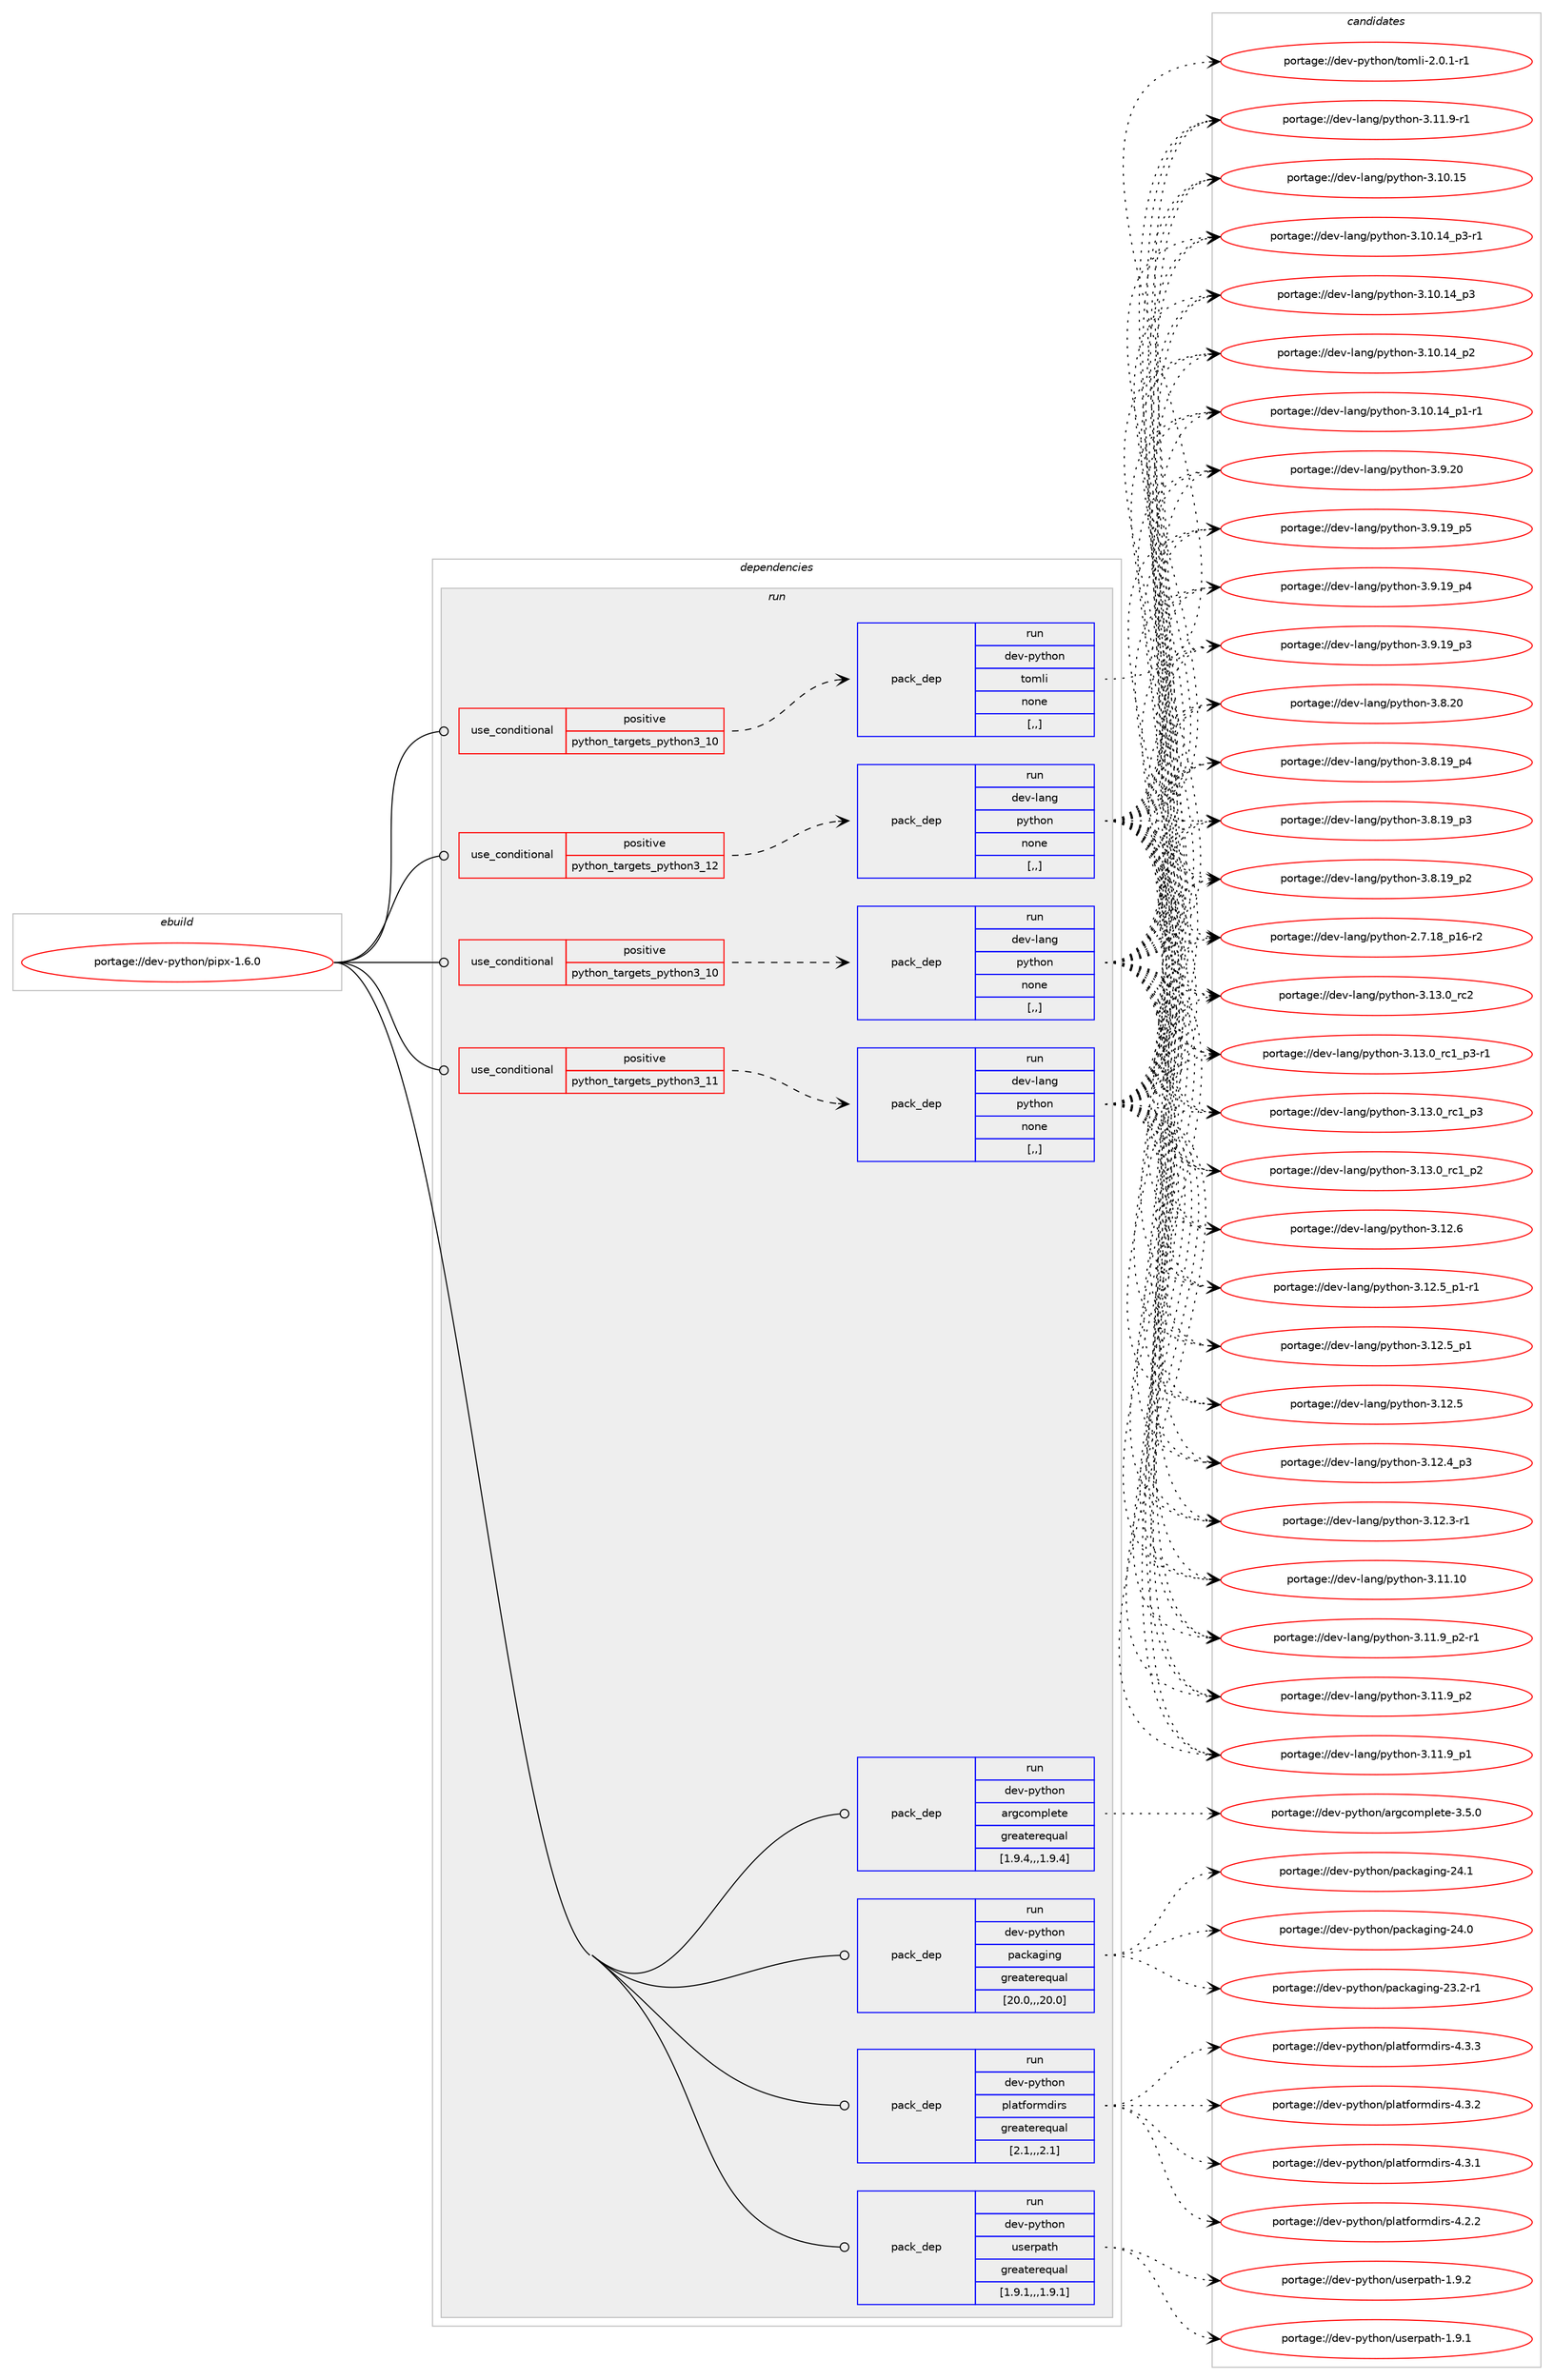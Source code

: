 digraph prolog {

# *************
# Graph options
# *************

newrank=true;
concentrate=true;
compound=true;
graph [rankdir=LR,fontname=Helvetica,fontsize=10,ranksep=1.5];#, ranksep=2.5, nodesep=0.2];
edge  [arrowhead=vee];
node  [fontname=Helvetica,fontsize=10];

# **********
# The ebuild
# **********

subgraph cluster_leftcol {
color=gray;
label=<<i>ebuild</i>>;
id [label="portage://dev-python/pipx-1.6.0", color=red, width=4, href="../dev-python/pipx-1.6.0.svg"];
}

# ****************
# The dependencies
# ****************

subgraph cluster_midcol {
color=gray;
label=<<i>dependencies</i>>;
subgraph cluster_compile {
fillcolor="#eeeeee";
style=filled;
label=<<i>compile</i>>;
}
subgraph cluster_compileandrun {
fillcolor="#eeeeee";
style=filled;
label=<<i>compile and run</i>>;
}
subgraph cluster_run {
fillcolor="#eeeeee";
style=filled;
label=<<i>run</i>>;
subgraph cond166505 {
dependency649252 [label=<<TABLE BORDER="0" CELLBORDER="1" CELLSPACING="0" CELLPADDING="4"><TR><TD ROWSPAN="3" CELLPADDING="10">use_conditional</TD></TR><TR><TD>positive</TD></TR><TR><TD>python_targets_python3_10</TD></TR></TABLE>>, shape=none, color=red];
subgraph pack477926 {
dependency649253 [label=<<TABLE BORDER="0" CELLBORDER="1" CELLSPACING="0" CELLPADDING="4" WIDTH="220"><TR><TD ROWSPAN="6" CELLPADDING="30">pack_dep</TD></TR><TR><TD WIDTH="110">run</TD></TR><TR><TD>dev-lang</TD></TR><TR><TD>python</TD></TR><TR><TD>none</TD></TR><TR><TD>[,,]</TD></TR></TABLE>>, shape=none, color=blue];
}
dependency649252:e -> dependency649253:w [weight=20,style="dashed",arrowhead="vee"];
}
id:e -> dependency649252:w [weight=20,style="solid",arrowhead="odot"];
subgraph cond166506 {
dependency649254 [label=<<TABLE BORDER="0" CELLBORDER="1" CELLSPACING="0" CELLPADDING="4"><TR><TD ROWSPAN="3" CELLPADDING="10">use_conditional</TD></TR><TR><TD>positive</TD></TR><TR><TD>python_targets_python3_10</TD></TR></TABLE>>, shape=none, color=red];
subgraph pack477927 {
dependency649255 [label=<<TABLE BORDER="0" CELLBORDER="1" CELLSPACING="0" CELLPADDING="4" WIDTH="220"><TR><TD ROWSPAN="6" CELLPADDING="30">pack_dep</TD></TR><TR><TD WIDTH="110">run</TD></TR><TR><TD>dev-python</TD></TR><TR><TD>tomli</TD></TR><TR><TD>none</TD></TR><TR><TD>[,,]</TD></TR></TABLE>>, shape=none, color=blue];
}
dependency649254:e -> dependency649255:w [weight=20,style="dashed",arrowhead="vee"];
}
id:e -> dependency649254:w [weight=20,style="solid",arrowhead="odot"];
subgraph cond166507 {
dependency649256 [label=<<TABLE BORDER="0" CELLBORDER="1" CELLSPACING="0" CELLPADDING="4"><TR><TD ROWSPAN="3" CELLPADDING="10">use_conditional</TD></TR><TR><TD>positive</TD></TR><TR><TD>python_targets_python3_11</TD></TR></TABLE>>, shape=none, color=red];
subgraph pack477928 {
dependency649257 [label=<<TABLE BORDER="0" CELLBORDER="1" CELLSPACING="0" CELLPADDING="4" WIDTH="220"><TR><TD ROWSPAN="6" CELLPADDING="30">pack_dep</TD></TR><TR><TD WIDTH="110">run</TD></TR><TR><TD>dev-lang</TD></TR><TR><TD>python</TD></TR><TR><TD>none</TD></TR><TR><TD>[,,]</TD></TR></TABLE>>, shape=none, color=blue];
}
dependency649256:e -> dependency649257:w [weight=20,style="dashed",arrowhead="vee"];
}
id:e -> dependency649256:w [weight=20,style="solid",arrowhead="odot"];
subgraph cond166508 {
dependency649258 [label=<<TABLE BORDER="0" CELLBORDER="1" CELLSPACING="0" CELLPADDING="4"><TR><TD ROWSPAN="3" CELLPADDING="10">use_conditional</TD></TR><TR><TD>positive</TD></TR><TR><TD>python_targets_python3_12</TD></TR></TABLE>>, shape=none, color=red];
subgraph pack477929 {
dependency649259 [label=<<TABLE BORDER="0" CELLBORDER="1" CELLSPACING="0" CELLPADDING="4" WIDTH="220"><TR><TD ROWSPAN="6" CELLPADDING="30">pack_dep</TD></TR><TR><TD WIDTH="110">run</TD></TR><TR><TD>dev-lang</TD></TR><TR><TD>python</TD></TR><TR><TD>none</TD></TR><TR><TD>[,,]</TD></TR></TABLE>>, shape=none, color=blue];
}
dependency649258:e -> dependency649259:w [weight=20,style="dashed",arrowhead="vee"];
}
id:e -> dependency649258:w [weight=20,style="solid",arrowhead="odot"];
subgraph pack477930 {
dependency649260 [label=<<TABLE BORDER="0" CELLBORDER="1" CELLSPACING="0" CELLPADDING="4" WIDTH="220"><TR><TD ROWSPAN="6" CELLPADDING="30">pack_dep</TD></TR><TR><TD WIDTH="110">run</TD></TR><TR><TD>dev-python</TD></TR><TR><TD>argcomplete</TD></TR><TR><TD>greaterequal</TD></TR><TR><TD>[1.9.4,,,1.9.4]</TD></TR></TABLE>>, shape=none, color=blue];
}
id:e -> dependency649260:w [weight=20,style="solid",arrowhead="odot"];
subgraph pack477931 {
dependency649261 [label=<<TABLE BORDER="0" CELLBORDER="1" CELLSPACING="0" CELLPADDING="4" WIDTH="220"><TR><TD ROWSPAN="6" CELLPADDING="30">pack_dep</TD></TR><TR><TD WIDTH="110">run</TD></TR><TR><TD>dev-python</TD></TR><TR><TD>packaging</TD></TR><TR><TD>greaterequal</TD></TR><TR><TD>[20.0,,,20.0]</TD></TR></TABLE>>, shape=none, color=blue];
}
id:e -> dependency649261:w [weight=20,style="solid",arrowhead="odot"];
subgraph pack477932 {
dependency649262 [label=<<TABLE BORDER="0" CELLBORDER="1" CELLSPACING="0" CELLPADDING="4" WIDTH="220"><TR><TD ROWSPAN="6" CELLPADDING="30">pack_dep</TD></TR><TR><TD WIDTH="110">run</TD></TR><TR><TD>dev-python</TD></TR><TR><TD>platformdirs</TD></TR><TR><TD>greaterequal</TD></TR><TR><TD>[2.1,,,2.1]</TD></TR></TABLE>>, shape=none, color=blue];
}
id:e -> dependency649262:w [weight=20,style="solid",arrowhead="odot"];
subgraph pack477933 {
dependency649263 [label=<<TABLE BORDER="0" CELLBORDER="1" CELLSPACING="0" CELLPADDING="4" WIDTH="220"><TR><TD ROWSPAN="6" CELLPADDING="30">pack_dep</TD></TR><TR><TD WIDTH="110">run</TD></TR><TR><TD>dev-python</TD></TR><TR><TD>userpath</TD></TR><TR><TD>greaterequal</TD></TR><TR><TD>[1.9.1,,,1.9.1]</TD></TR></TABLE>>, shape=none, color=blue];
}
id:e -> dependency649263:w [weight=20,style="solid",arrowhead="odot"];
}
}

# **************
# The candidates
# **************

subgraph cluster_choices {
rank=same;
color=gray;
label=<<i>candidates</i>>;

subgraph choice477926 {
color=black;
nodesep=1;
choice10010111845108971101034711212111610411111045514649514648951149950 [label="portage://dev-lang/python-3.13.0_rc2", color=red, width=4,href="../dev-lang/python-3.13.0_rc2.svg"];
choice1001011184510897110103471121211161041111104551464951464895114994995112514511449 [label="portage://dev-lang/python-3.13.0_rc1_p3-r1", color=red, width=4,href="../dev-lang/python-3.13.0_rc1_p3-r1.svg"];
choice100101118451089711010347112121116104111110455146495146489511499499511251 [label="portage://dev-lang/python-3.13.0_rc1_p3", color=red, width=4,href="../dev-lang/python-3.13.0_rc1_p3.svg"];
choice100101118451089711010347112121116104111110455146495146489511499499511250 [label="portage://dev-lang/python-3.13.0_rc1_p2", color=red, width=4,href="../dev-lang/python-3.13.0_rc1_p2.svg"];
choice10010111845108971101034711212111610411111045514649504654 [label="portage://dev-lang/python-3.12.6", color=red, width=4,href="../dev-lang/python-3.12.6.svg"];
choice1001011184510897110103471121211161041111104551464950465395112494511449 [label="portage://dev-lang/python-3.12.5_p1-r1", color=red, width=4,href="../dev-lang/python-3.12.5_p1-r1.svg"];
choice100101118451089711010347112121116104111110455146495046539511249 [label="portage://dev-lang/python-3.12.5_p1", color=red, width=4,href="../dev-lang/python-3.12.5_p1.svg"];
choice10010111845108971101034711212111610411111045514649504653 [label="portage://dev-lang/python-3.12.5", color=red, width=4,href="../dev-lang/python-3.12.5.svg"];
choice100101118451089711010347112121116104111110455146495046529511251 [label="portage://dev-lang/python-3.12.4_p3", color=red, width=4,href="../dev-lang/python-3.12.4_p3.svg"];
choice100101118451089711010347112121116104111110455146495046514511449 [label="portage://dev-lang/python-3.12.3-r1", color=red, width=4,href="../dev-lang/python-3.12.3-r1.svg"];
choice1001011184510897110103471121211161041111104551464949464948 [label="portage://dev-lang/python-3.11.10", color=red, width=4,href="../dev-lang/python-3.11.10.svg"];
choice1001011184510897110103471121211161041111104551464949465795112504511449 [label="portage://dev-lang/python-3.11.9_p2-r1", color=red, width=4,href="../dev-lang/python-3.11.9_p2-r1.svg"];
choice100101118451089711010347112121116104111110455146494946579511250 [label="portage://dev-lang/python-3.11.9_p2", color=red, width=4,href="../dev-lang/python-3.11.9_p2.svg"];
choice100101118451089711010347112121116104111110455146494946579511249 [label="portage://dev-lang/python-3.11.9_p1", color=red, width=4,href="../dev-lang/python-3.11.9_p1.svg"];
choice100101118451089711010347112121116104111110455146494946574511449 [label="portage://dev-lang/python-3.11.9-r1", color=red, width=4,href="../dev-lang/python-3.11.9-r1.svg"];
choice1001011184510897110103471121211161041111104551464948464953 [label="portage://dev-lang/python-3.10.15", color=red, width=4,href="../dev-lang/python-3.10.15.svg"];
choice100101118451089711010347112121116104111110455146494846495295112514511449 [label="portage://dev-lang/python-3.10.14_p3-r1", color=red, width=4,href="../dev-lang/python-3.10.14_p3-r1.svg"];
choice10010111845108971101034711212111610411111045514649484649529511251 [label="portage://dev-lang/python-3.10.14_p3", color=red, width=4,href="../dev-lang/python-3.10.14_p3.svg"];
choice10010111845108971101034711212111610411111045514649484649529511250 [label="portage://dev-lang/python-3.10.14_p2", color=red, width=4,href="../dev-lang/python-3.10.14_p2.svg"];
choice100101118451089711010347112121116104111110455146494846495295112494511449 [label="portage://dev-lang/python-3.10.14_p1-r1", color=red, width=4,href="../dev-lang/python-3.10.14_p1-r1.svg"];
choice10010111845108971101034711212111610411111045514657465048 [label="portage://dev-lang/python-3.9.20", color=red, width=4,href="../dev-lang/python-3.9.20.svg"];
choice100101118451089711010347112121116104111110455146574649579511253 [label="portage://dev-lang/python-3.9.19_p5", color=red, width=4,href="../dev-lang/python-3.9.19_p5.svg"];
choice100101118451089711010347112121116104111110455146574649579511252 [label="portage://dev-lang/python-3.9.19_p4", color=red, width=4,href="../dev-lang/python-3.9.19_p4.svg"];
choice100101118451089711010347112121116104111110455146574649579511251 [label="portage://dev-lang/python-3.9.19_p3", color=red, width=4,href="../dev-lang/python-3.9.19_p3.svg"];
choice10010111845108971101034711212111610411111045514656465048 [label="portage://dev-lang/python-3.8.20", color=red, width=4,href="../dev-lang/python-3.8.20.svg"];
choice100101118451089711010347112121116104111110455146564649579511252 [label="portage://dev-lang/python-3.8.19_p4", color=red, width=4,href="../dev-lang/python-3.8.19_p4.svg"];
choice100101118451089711010347112121116104111110455146564649579511251 [label="portage://dev-lang/python-3.8.19_p3", color=red, width=4,href="../dev-lang/python-3.8.19_p3.svg"];
choice100101118451089711010347112121116104111110455146564649579511250 [label="portage://dev-lang/python-3.8.19_p2", color=red, width=4,href="../dev-lang/python-3.8.19_p2.svg"];
choice100101118451089711010347112121116104111110455046554649569511249544511450 [label="portage://dev-lang/python-2.7.18_p16-r2", color=red, width=4,href="../dev-lang/python-2.7.18_p16-r2.svg"];
dependency649253:e -> choice10010111845108971101034711212111610411111045514649514648951149950:w [style=dotted,weight="100"];
dependency649253:e -> choice1001011184510897110103471121211161041111104551464951464895114994995112514511449:w [style=dotted,weight="100"];
dependency649253:e -> choice100101118451089711010347112121116104111110455146495146489511499499511251:w [style=dotted,weight="100"];
dependency649253:e -> choice100101118451089711010347112121116104111110455146495146489511499499511250:w [style=dotted,weight="100"];
dependency649253:e -> choice10010111845108971101034711212111610411111045514649504654:w [style=dotted,weight="100"];
dependency649253:e -> choice1001011184510897110103471121211161041111104551464950465395112494511449:w [style=dotted,weight="100"];
dependency649253:e -> choice100101118451089711010347112121116104111110455146495046539511249:w [style=dotted,weight="100"];
dependency649253:e -> choice10010111845108971101034711212111610411111045514649504653:w [style=dotted,weight="100"];
dependency649253:e -> choice100101118451089711010347112121116104111110455146495046529511251:w [style=dotted,weight="100"];
dependency649253:e -> choice100101118451089711010347112121116104111110455146495046514511449:w [style=dotted,weight="100"];
dependency649253:e -> choice1001011184510897110103471121211161041111104551464949464948:w [style=dotted,weight="100"];
dependency649253:e -> choice1001011184510897110103471121211161041111104551464949465795112504511449:w [style=dotted,weight="100"];
dependency649253:e -> choice100101118451089711010347112121116104111110455146494946579511250:w [style=dotted,weight="100"];
dependency649253:e -> choice100101118451089711010347112121116104111110455146494946579511249:w [style=dotted,weight="100"];
dependency649253:e -> choice100101118451089711010347112121116104111110455146494946574511449:w [style=dotted,weight="100"];
dependency649253:e -> choice1001011184510897110103471121211161041111104551464948464953:w [style=dotted,weight="100"];
dependency649253:e -> choice100101118451089711010347112121116104111110455146494846495295112514511449:w [style=dotted,weight="100"];
dependency649253:e -> choice10010111845108971101034711212111610411111045514649484649529511251:w [style=dotted,weight="100"];
dependency649253:e -> choice10010111845108971101034711212111610411111045514649484649529511250:w [style=dotted,weight="100"];
dependency649253:e -> choice100101118451089711010347112121116104111110455146494846495295112494511449:w [style=dotted,weight="100"];
dependency649253:e -> choice10010111845108971101034711212111610411111045514657465048:w [style=dotted,weight="100"];
dependency649253:e -> choice100101118451089711010347112121116104111110455146574649579511253:w [style=dotted,weight="100"];
dependency649253:e -> choice100101118451089711010347112121116104111110455146574649579511252:w [style=dotted,weight="100"];
dependency649253:e -> choice100101118451089711010347112121116104111110455146574649579511251:w [style=dotted,weight="100"];
dependency649253:e -> choice10010111845108971101034711212111610411111045514656465048:w [style=dotted,weight="100"];
dependency649253:e -> choice100101118451089711010347112121116104111110455146564649579511252:w [style=dotted,weight="100"];
dependency649253:e -> choice100101118451089711010347112121116104111110455146564649579511251:w [style=dotted,weight="100"];
dependency649253:e -> choice100101118451089711010347112121116104111110455146564649579511250:w [style=dotted,weight="100"];
dependency649253:e -> choice100101118451089711010347112121116104111110455046554649569511249544511450:w [style=dotted,weight="100"];
}
subgraph choice477927 {
color=black;
nodesep=1;
choice10010111845112121116104111110471161111091081054550464846494511449 [label="portage://dev-python/tomli-2.0.1-r1", color=red, width=4,href="../dev-python/tomli-2.0.1-r1.svg"];
dependency649255:e -> choice10010111845112121116104111110471161111091081054550464846494511449:w [style=dotted,weight="100"];
}
subgraph choice477928 {
color=black;
nodesep=1;
choice10010111845108971101034711212111610411111045514649514648951149950 [label="portage://dev-lang/python-3.13.0_rc2", color=red, width=4,href="../dev-lang/python-3.13.0_rc2.svg"];
choice1001011184510897110103471121211161041111104551464951464895114994995112514511449 [label="portage://dev-lang/python-3.13.0_rc1_p3-r1", color=red, width=4,href="../dev-lang/python-3.13.0_rc1_p3-r1.svg"];
choice100101118451089711010347112121116104111110455146495146489511499499511251 [label="portage://dev-lang/python-3.13.0_rc1_p3", color=red, width=4,href="../dev-lang/python-3.13.0_rc1_p3.svg"];
choice100101118451089711010347112121116104111110455146495146489511499499511250 [label="portage://dev-lang/python-3.13.0_rc1_p2", color=red, width=4,href="../dev-lang/python-3.13.0_rc1_p2.svg"];
choice10010111845108971101034711212111610411111045514649504654 [label="portage://dev-lang/python-3.12.6", color=red, width=4,href="../dev-lang/python-3.12.6.svg"];
choice1001011184510897110103471121211161041111104551464950465395112494511449 [label="portage://dev-lang/python-3.12.5_p1-r1", color=red, width=4,href="../dev-lang/python-3.12.5_p1-r1.svg"];
choice100101118451089711010347112121116104111110455146495046539511249 [label="portage://dev-lang/python-3.12.5_p1", color=red, width=4,href="../dev-lang/python-3.12.5_p1.svg"];
choice10010111845108971101034711212111610411111045514649504653 [label="portage://dev-lang/python-3.12.5", color=red, width=4,href="../dev-lang/python-3.12.5.svg"];
choice100101118451089711010347112121116104111110455146495046529511251 [label="portage://dev-lang/python-3.12.4_p3", color=red, width=4,href="../dev-lang/python-3.12.4_p3.svg"];
choice100101118451089711010347112121116104111110455146495046514511449 [label="portage://dev-lang/python-3.12.3-r1", color=red, width=4,href="../dev-lang/python-3.12.3-r1.svg"];
choice1001011184510897110103471121211161041111104551464949464948 [label="portage://dev-lang/python-3.11.10", color=red, width=4,href="../dev-lang/python-3.11.10.svg"];
choice1001011184510897110103471121211161041111104551464949465795112504511449 [label="portage://dev-lang/python-3.11.9_p2-r1", color=red, width=4,href="../dev-lang/python-3.11.9_p2-r1.svg"];
choice100101118451089711010347112121116104111110455146494946579511250 [label="portage://dev-lang/python-3.11.9_p2", color=red, width=4,href="../dev-lang/python-3.11.9_p2.svg"];
choice100101118451089711010347112121116104111110455146494946579511249 [label="portage://dev-lang/python-3.11.9_p1", color=red, width=4,href="../dev-lang/python-3.11.9_p1.svg"];
choice100101118451089711010347112121116104111110455146494946574511449 [label="portage://dev-lang/python-3.11.9-r1", color=red, width=4,href="../dev-lang/python-3.11.9-r1.svg"];
choice1001011184510897110103471121211161041111104551464948464953 [label="portage://dev-lang/python-3.10.15", color=red, width=4,href="../dev-lang/python-3.10.15.svg"];
choice100101118451089711010347112121116104111110455146494846495295112514511449 [label="portage://dev-lang/python-3.10.14_p3-r1", color=red, width=4,href="../dev-lang/python-3.10.14_p3-r1.svg"];
choice10010111845108971101034711212111610411111045514649484649529511251 [label="portage://dev-lang/python-3.10.14_p3", color=red, width=4,href="../dev-lang/python-3.10.14_p3.svg"];
choice10010111845108971101034711212111610411111045514649484649529511250 [label="portage://dev-lang/python-3.10.14_p2", color=red, width=4,href="../dev-lang/python-3.10.14_p2.svg"];
choice100101118451089711010347112121116104111110455146494846495295112494511449 [label="portage://dev-lang/python-3.10.14_p1-r1", color=red, width=4,href="../dev-lang/python-3.10.14_p1-r1.svg"];
choice10010111845108971101034711212111610411111045514657465048 [label="portage://dev-lang/python-3.9.20", color=red, width=4,href="../dev-lang/python-3.9.20.svg"];
choice100101118451089711010347112121116104111110455146574649579511253 [label="portage://dev-lang/python-3.9.19_p5", color=red, width=4,href="../dev-lang/python-3.9.19_p5.svg"];
choice100101118451089711010347112121116104111110455146574649579511252 [label="portage://dev-lang/python-3.9.19_p4", color=red, width=4,href="../dev-lang/python-3.9.19_p4.svg"];
choice100101118451089711010347112121116104111110455146574649579511251 [label="portage://dev-lang/python-3.9.19_p3", color=red, width=4,href="../dev-lang/python-3.9.19_p3.svg"];
choice10010111845108971101034711212111610411111045514656465048 [label="portage://dev-lang/python-3.8.20", color=red, width=4,href="../dev-lang/python-3.8.20.svg"];
choice100101118451089711010347112121116104111110455146564649579511252 [label="portage://dev-lang/python-3.8.19_p4", color=red, width=4,href="../dev-lang/python-3.8.19_p4.svg"];
choice100101118451089711010347112121116104111110455146564649579511251 [label="portage://dev-lang/python-3.8.19_p3", color=red, width=4,href="../dev-lang/python-3.8.19_p3.svg"];
choice100101118451089711010347112121116104111110455146564649579511250 [label="portage://dev-lang/python-3.8.19_p2", color=red, width=4,href="../dev-lang/python-3.8.19_p2.svg"];
choice100101118451089711010347112121116104111110455046554649569511249544511450 [label="portage://dev-lang/python-2.7.18_p16-r2", color=red, width=4,href="../dev-lang/python-2.7.18_p16-r2.svg"];
dependency649257:e -> choice10010111845108971101034711212111610411111045514649514648951149950:w [style=dotted,weight="100"];
dependency649257:e -> choice1001011184510897110103471121211161041111104551464951464895114994995112514511449:w [style=dotted,weight="100"];
dependency649257:e -> choice100101118451089711010347112121116104111110455146495146489511499499511251:w [style=dotted,weight="100"];
dependency649257:e -> choice100101118451089711010347112121116104111110455146495146489511499499511250:w [style=dotted,weight="100"];
dependency649257:e -> choice10010111845108971101034711212111610411111045514649504654:w [style=dotted,weight="100"];
dependency649257:e -> choice1001011184510897110103471121211161041111104551464950465395112494511449:w [style=dotted,weight="100"];
dependency649257:e -> choice100101118451089711010347112121116104111110455146495046539511249:w [style=dotted,weight="100"];
dependency649257:e -> choice10010111845108971101034711212111610411111045514649504653:w [style=dotted,weight="100"];
dependency649257:e -> choice100101118451089711010347112121116104111110455146495046529511251:w [style=dotted,weight="100"];
dependency649257:e -> choice100101118451089711010347112121116104111110455146495046514511449:w [style=dotted,weight="100"];
dependency649257:e -> choice1001011184510897110103471121211161041111104551464949464948:w [style=dotted,weight="100"];
dependency649257:e -> choice1001011184510897110103471121211161041111104551464949465795112504511449:w [style=dotted,weight="100"];
dependency649257:e -> choice100101118451089711010347112121116104111110455146494946579511250:w [style=dotted,weight="100"];
dependency649257:e -> choice100101118451089711010347112121116104111110455146494946579511249:w [style=dotted,weight="100"];
dependency649257:e -> choice100101118451089711010347112121116104111110455146494946574511449:w [style=dotted,weight="100"];
dependency649257:e -> choice1001011184510897110103471121211161041111104551464948464953:w [style=dotted,weight="100"];
dependency649257:e -> choice100101118451089711010347112121116104111110455146494846495295112514511449:w [style=dotted,weight="100"];
dependency649257:e -> choice10010111845108971101034711212111610411111045514649484649529511251:w [style=dotted,weight="100"];
dependency649257:e -> choice10010111845108971101034711212111610411111045514649484649529511250:w [style=dotted,weight="100"];
dependency649257:e -> choice100101118451089711010347112121116104111110455146494846495295112494511449:w [style=dotted,weight="100"];
dependency649257:e -> choice10010111845108971101034711212111610411111045514657465048:w [style=dotted,weight="100"];
dependency649257:e -> choice100101118451089711010347112121116104111110455146574649579511253:w [style=dotted,weight="100"];
dependency649257:e -> choice100101118451089711010347112121116104111110455146574649579511252:w [style=dotted,weight="100"];
dependency649257:e -> choice100101118451089711010347112121116104111110455146574649579511251:w [style=dotted,weight="100"];
dependency649257:e -> choice10010111845108971101034711212111610411111045514656465048:w [style=dotted,weight="100"];
dependency649257:e -> choice100101118451089711010347112121116104111110455146564649579511252:w [style=dotted,weight="100"];
dependency649257:e -> choice100101118451089711010347112121116104111110455146564649579511251:w [style=dotted,weight="100"];
dependency649257:e -> choice100101118451089711010347112121116104111110455146564649579511250:w [style=dotted,weight="100"];
dependency649257:e -> choice100101118451089711010347112121116104111110455046554649569511249544511450:w [style=dotted,weight="100"];
}
subgraph choice477929 {
color=black;
nodesep=1;
choice10010111845108971101034711212111610411111045514649514648951149950 [label="portage://dev-lang/python-3.13.0_rc2", color=red, width=4,href="../dev-lang/python-3.13.0_rc2.svg"];
choice1001011184510897110103471121211161041111104551464951464895114994995112514511449 [label="portage://dev-lang/python-3.13.0_rc1_p3-r1", color=red, width=4,href="../dev-lang/python-3.13.0_rc1_p3-r1.svg"];
choice100101118451089711010347112121116104111110455146495146489511499499511251 [label="portage://dev-lang/python-3.13.0_rc1_p3", color=red, width=4,href="../dev-lang/python-3.13.0_rc1_p3.svg"];
choice100101118451089711010347112121116104111110455146495146489511499499511250 [label="portage://dev-lang/python-3.13.0_rc1_p2", color=red, width=4,href="../dev-lang/python-3.13.0_rc1_p2.svg"];
choice10010111845108971101034711212111610411111045514649504654 [label="portage://dev-lang/python-3.12.6", color=red, width=4,href="../dev-lang/python-3.12.6.svg"];
choice1001011184510897110103471121211161041111104551464950465395112494511449 [label="portage://dev-lang/python-3.12.5_p1-r1", color=red, width=4,href="../dev-lang/python-3.12.5_p1-r1.svg"];
choice100101118451089711010347112121116104111110455146495046539511249 [label="portage://dev-lang/python-3.12.5_p1", color=red, width=4,href="../dev-lang/python-3.12.5_p1.svg"];
choice10010111845108971101034711212111610411111045514649504653 [label="portage://dev-lang/python-3.12.5", color=red, width=4,href="../dev-lang/python-3.12.5.svg"];
choice100101118451089711010347112121116104111110455146495046529511251 [label="portage://dev-lang/python-3.12.4_p3", color=red, width=4,href="../dev-lang/python-3.12.4_p3.svg"];
choice100101118451089711010347112121116104111110455146495046514511449 [label="portage://dev-lang/python-3.12.3-r1", color=red, width=4,href="../dev-lang/python-3.12.3-r1.svg"];
choice1001011184510897110103471121211161041111104551464949464948 [label="portage://dev-lang/python-3.11.10", color=red, width=4,href="../dev-lang/python-3.11.10.svg"];
choice1001011184510897110103471121211161041111104551464949465795112504511449 [label="portage://dev-lang/python-3.11.9_p2-r1", color=red, width=4,href="../dev-lang/python-3.11.9_p2-r1.svg"];
choice100101118451089711010347112121116104111110455146494946579511250 [label="portage://dev-lang/python-3.11.9_p2", color=red, width=4,href="../dev-lang/python-3.11.9_p2.svg"];
choice100101118451089711010347112121116104111110455146494946579511249 [label="portage://dev-lang/python-3.11.9_p1", color=red, width=4,href="../dev-lang/python-3.11.9_p1.svg"];
choice100101118451089711010347112121116104111110455146494946574511449 [label="portage://dev-lang/python-3.11.9-r1", color=red, width=4,href="../dev-lang/python-3.11.9-r1.svg"];
choice1001011184510897110103471121211161041111104551464948464953 [label="portage://dev-lang/python-3.10.15", color=red, width=4,href="../dev-lang/python-3.10.15.svg"];
choice100101118451089711010347112121116104111110455146494846495295112514511449 [label="portage://dev-lang/python-3.10.14_p3-r1", color=red, width=4,href="../dev-lang/python-3.10.14_p3-r1.svg"];
choice10010111845108971101034711212111610411111045514649484649529511251 [label="portage://dev-lang/python-3.10.14_p3", color=red, width=4,href="../dev-lang/python-3.10.14_p3.svg"];
choice10010111845108971101034711212111610411111045514649484649529511250 [label="portage://dev-lang/python-3.10.14_p2", color=red, width=4,href="../dev-lang/python-3.10.14_p2.svg"];
choice100101118451089711010347112121116104111110455146494846495295112494511449 [label="portage://dev-lang/python-3.10.14_p1-r1", color=red, width=4,href="../dev-lang/python-3.10.14_p1-r1.svg"];
choice10010111845108971101034711212111610411111045514657465048 [label="portage://dev-lang/python-3.9.20", color=red, width=4,href="../dev-lang/python-3.9.20.svg"];
choice100101118451089711010347112121116104111110455146574649579511253 [label="portage://dev-lang/python-3.9.19_p5", color=red, width=4,href="../dev-lang/python-3.9.19_p5.svg"];
choice100101118451089711010347112121116104111110455146574649579511252 [label="portage://dev-lang/python-3.9.19_p4", color=red, width=4,href="../dev-lang/python-3.9.19_p4.svg"];
choice100101118451089711010347112121116104111110455146574649579511251 [label="portage://dev-lang/python-3.9.19_p3", color=red, width=4,href="../dev-lang/python-3.9.19_p3.svg"];
choice10010111845108971101034711212111610411111045514656465048 [label="portage://dev-lang/python-3.8.20", color=red, width=4,href="../dev-lang/python-3.8.20.svg"];
choice100101118451089711010347112121116104111110455146564649579511252 [label="portage://dev-lang/python-3.8.19_p4", color=red, width=4,href="../dev-lang/python-3.8.19_p4.svg"];
choice100101118451089711010347112121116104111110455146564649579511251 [label="portage://dev-lang/python-3.8.19_p3", color=red, width=4,href="../dev-lang/python-3.8.19_p3.svg"];
choice100101118451089711010347112121116104111110455146564649579511250 [label="portage://dev-lang/python-3.8.19_p2", color=red, width=4,href="../dev-lang/python-3.8.19_p2.svg"];
choice100101118451089711010347112121116104111110455046554649569511249544511450 [label="portage://dev-lang/python-2.7.18_p16-r2", color=red, width=4,href="../dev-lang/python-2.7.18_p16-r2.svg"];
dependency649259:e -> choice10010111845108971101034711212111610411111045514649514648951149950:w [style=dotted,weight="100"];
dependency649259:e -> choice1001011184510897110103471121211161041111104551464951464895114994995112514511449:w [style=dotted,weight="100"];
dependency649259:e -> choice100101118451089711010347112121116104111110455146495146489511499499511251:w [style=dotted,weight="100"];
dependency649259:e -> choice100101118451089711010347112121116104111110455146495146489511499499511250:w [style=dotted,weight="100"];
dependency649259:e -> choice10010111845108971101034711212111610411111045514649504654:w [style=dotted,weight="100"];
dependency649259:e -> choice1001011184510897110103471121211161041111104551464950465395112494511449:w [style=dotted,weight="100"];
dependency649259:e -> choice100101118451089711010347112121116104111110455146495046539511249:w [style=dotted,weight="100"];
dependency649259:e -> choice10010111845108971101034711212111610411111045514649504653:w [style=dotted,weight="100"];
dependency649259:e -> choice100101118451089711010347112121116104111110455146495046529511251:w [style=dotted,weight="100"];
dependency649259:e -> choice100101118451089711010347112121116104111110455146495046514511449:w [style=dotted,weight="100"];
dependency649259:e -> choice1001011184510897110103471121211161041111104551464949464948:w [style=dotted,weight="100"];
dependency649259:e -> choice1001011184510897110103471121211161041111104551464949465795112504511449:w [style=dotted,weight="100"];
dependency649259:e -> choice100101118451089711010347112121116104111110455146494946579511250:w [style=dotted,weight="100"];
dependency649259:e -> choice100101118451089711010347112121116104111110455146494946579511249:w [style=dotted,weight="100"];
dependency649259:e -> choice100101118451089711010347112121116104111110455146494946574511449:w [style=dotted,weight="100"];
dependency649259:e -> choice1001011184510897110103471121211161041111104551464948464953:w [style=dotted,weight="100"];
dependency649259:e -> choice100101118451089711010347112121116104111110455146494846495295112514511449:w [style=dotted,weight="100"];
dependency649259:e -> choice10010111845108971101034711212111610411111045514649484649529511251:w [style=dotted,weight="100"];
dependency649259:e -> choice10010111845108971101034711212111610411111045514649484649529511250:w [style=dotted,weight="100"];
dependency649259:e -> choice100101118451089711010347112121116104111110455146494846495295112494511449:w [style=dotted,weight="100"];
dependency649259:e -> choice10010111845108971101034711212111610411111045514657465048:w [style=dotted,weight="100"];
dependency649259:e -> choice100101118451089711010347112121116104111110455146574649579511253:w [style=dotted,weight="100"];
dependency649259:e -> choice100101118451089711010347112121116104111110455146574649579511252:w [style=dotted,weight="100"];
dependency649259:e -> choice100101118451089711010347112121116104111110455146574649579511251:w [style=dotted,weight="100"];
dependency649259:e -> choice10010111845108971101034711212111610411111045514656465048:w [style=dotted,weight="100"];
dependency649259:e -> choice100101118451089711010347112121116104111110455146564649579511252:w [style=dotted,weight="100"];
dependency649259:e -> choice100101118451089711010347112121116104111110455146564649579511251:w [style=dotted,weight="100"];
dependency649259:e -> choice100101118451089711010347112121116104111110455146564649579511250:w [style=dotted,weight="100"];
dependency649259:e -> choice100101118451089711010347112121116104111110455046554649569511249544511450:w [style=dotted,weight="100"];
}
subgraph choice477930 {
color=black;
nodesep=1;
choice10010111845112121116104111110479711410399111109112108101116101455146534648 [label="portage://dev-python/argcomplete-3.5.0", color=red, width=4,href="../dev-python/argcomplete-3.5.0.svg"];
dependency649260:e -> choice10010111845112121116104111110479711410399111109112108101116101455146534648:w [style=dotted,weight="100"];
}
subgraph choice477931 {
color=black;
nodesep=1;
choice10010111845112121116104111110471129799107971031051101034550524649 [label="portage://dev-python/packaging-24.1", color=red, width=4,href="../dev-python/packaging-24.1.svg"];
choice10010111845112121116104111110471129799107971031051101034550524648 [label="portage://dev-python/packaging-24.0", color=red, width=4,href="../dev-python/packaging-24.0.svg"];
choice100101118451121211161041111104711297991079710310511010345505146504511449 [label="portage://dev-python/packaging-23.2-r1", color=red, width=4,href="../dev-python/packaging-23.2-r1.svg"];
dependency649261:e -> choice10010111845112121116104111110471129799107971031051101034550524649:w [style=dotted,weight="100"];
dependency649261:e -> choice10010111845112121116104111110471129799107971031051101034550524648:w [style=dotted,weight="100"];
dependency649261:e -> choice100101118451121211161041111104711297991079710310511010345505146504511449:w [style=dotted,weight="100"];
}
subgraph choice477932 {
color=black;
nodesep=1;
choice100101118451121211161041111104711210897116102111114109100105114115455246514651 [label="portage://dev-python/platformdirs-4.3.3", color=red, width=4,href="../dev-python/platformdirs-4.3.3.svg"];
choice100101118451121211161041111104711210897116102111114109100105114115455246514650 [label="portage://dev-python/platformdirs-4.3.2", color=red, width=4,href="../dev-python/platformdirs-4.3.2.svg"];
choice100101118451121211161041111104711210897116102111114109100105114115455246514649 [label="portage://dev-python/platformdirs-4.3.1", color=red, width=4,href="../dev-python/platformdirs-4.3.1.svg"];
choice100101118451121211161041111104711210897116102111114109100105114115455246504650 [label="portage://dev-python/platformdirs-4.2.2", color=red, width=4,href="../dev-python/platformdirs-4.2.2.svg"];
dependency649262:e -> choice100101118451121211161041111104711210897116102111114109100105114115455246514651:w [style=dotted,weight="100"];
dependency649262:e -> choice100101118451121211161041111104711210897116102111114109100105114115455246514650:w [style=dotted,weight="100"];
dependency649262:e -> choice100101118451121211161041111104711210897116102111114109100105114115455246514649:w [style=dotted,weight="100"];
dependency649262:e -> choice100101118451121211161041111104711210897116102111114109100105114115455246504650:w [style=dotted,weight="100"];
}
subgraph choice477933 {
color=black;
nodesep=1;
choice100101118451121211161041111104711711510111411297116104454946574650 [label="portage://dev-python/userpath-1.9.2", color=red, width=4,href="../dev-python/userpath-1.9.2.svg"];
choice100101118451121211161041111104711711510111411297116104454946574649 [label="portage://dev-python/userpath-1.9.1", color=red, width=4,href="../dev-python/userpath-1.9.1.svg"];
dependency649263:e -> choice100101118451121211161041111104711711510111411297116104454946574650:w [style=dotted,weight="100"];
dependency649263:e -> choice100101118451121211161041111104711711510111411297116104454946574649:w [style=dotted,weight="100"];
}
}

}
